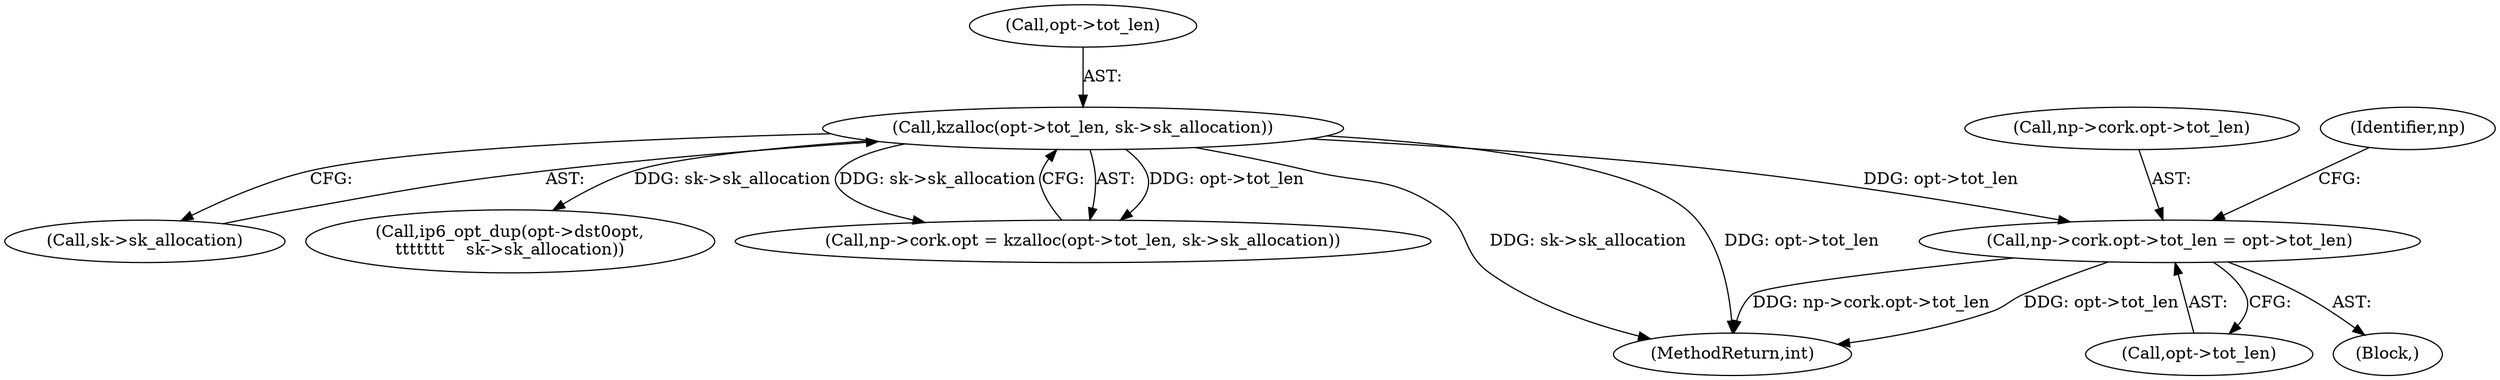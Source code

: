 digraph "0_linux_2811ebac2521ceac84f2bdae402455baa6a7fb47@pointer" {
"1000220" [label="(Call,np->cork.opt->tot_len = opt->tot_len)"];
"1000201" [label="(Call,kzalloc(opt->tot_len, sk->sk_allocation))"];
"1000220" [label="(Call,np->cork.opt->tot_len = opt->tot_len)"];
"1000195" [label="(Call,np->cork.opt = kzalloc(opt->tot_len, sk->sk_allocation))"];
"1000202" [label="(Call,opt->tot_len)"];
"1000205" [label="(Call,sk->sk_allocation)"];
"1000201" [label="(Call,kzalloc(opt->tot_len, sk->sk_allocation))"];
"1000221" [label="(Call,np->cork.opt->tot_len)"];
"1000184" [label="(Block,)"];
"1000261" [label="(Call,ip6_opt_dup(opt->dst0opt,\n\t\t\t\t\t\t\t    sk->sk_allocation))"];
"1000228" [label="(Call,opt->tot_len)"];
"1001333" [label="(MethodReturn,int)"];
"1000235" [label="(Identifier,np)"];
"1000220" -> "1000184"  [label="AST: "];
"1000220" -> "1000228"  [label="CFG: "];
"1000221" -> "1000220"  [label="AST: "];
"1000228" -> "1000220"  [label="AST: "];
"1000235" -> "1000220"  [label="CFG: "];
"1000220" -> "1001333"  [label="DDG: np->cork.opt->tot_len"];
"1000220" -> "1001333"  [label="DDG: opt->tot_len"];
"1000201" -> "1000220"  [label="DDG: opt->tot_len"];
"1000201" -> "1000195"  [label="AST: "];
"1000201" -> "1000205"  [label="CFG: "];
"1000202" -> "1000201"  [label="AST: "];
"1000205" -> "1000201"  [label="AST: "];
"1000195" -> "1000201"  [label="CFG: "];
"1000201" -> "1001333"  [label="DDG: sk->sk_allocation"];
"1000201" -> "1001333"  [label="DDG: opt->tot_len"];
"1000201" -> "1000195"  [label="DDG: opt->tot_len"];
"1000201" -> "1000195"  [label="DDG: sk->sk_allocation"];
"1000201" -> "1000261"  [label="DDG: sk->sk_allocation"];
}
